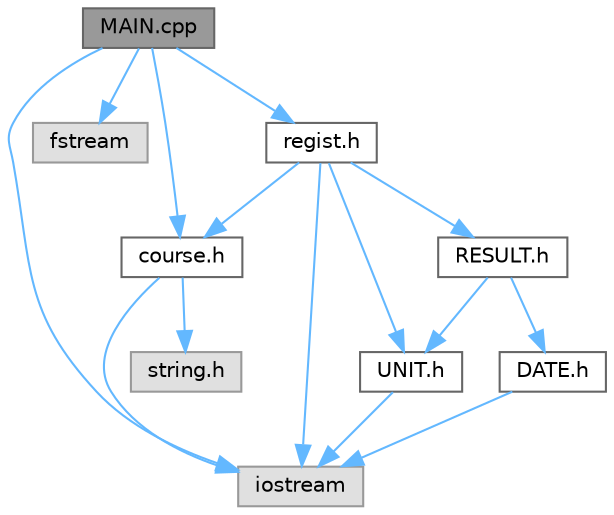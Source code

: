digraph "MAIN.cpp"
{
 // LATEX_PDF_SIZE
  bgcolor="transparent";
  edge [fontname=Helvetica,fontsize=10,labelfontname=Helvetica,labelfontsize=10];
  node [fontname=Helvetica,fontsize=10,shape=box,height=0.2,width=0.4];
  Node1 [label="MAIN.cpp",height=0.2,width=0.4,color="gray40", fillcolor="grey60", style="filled", fontcolor="black",tooltip=" "];
  Node1 -> Node2 [color="steelblue1",style="solid"];
  Node2 [label="iostream",height=0.2,width=0.4,color="grey60", fillcolor="#E0E0E0", style="filled",tooltip=" "];
  Node1 -> Node3 [color="steelblue1",style="solid"];
  Node3 [label="fstream",height=0.2,width=0.4,color="grey60", fillcolor="#E0E0E0", style="filled",tooltip=" "];
  Node1 -> Node4 [color="steelblue1",style="solid"];
  Node4 [label="course.h",height=0.2,width=0.4,color="grey40", fillcolor="white", style="filled",URL="$_c_o_u_r_s_e_8h.html",tooltip=" "];
  Node4 -> Node2 [color="steelblue1",style="solid"];
  Node4 -> Node5 [color="steelblue1",style="solid"];
  Node5 [label="string.h",height=0.2,width=0.4,color="grey60", fillcolor="#E0E0E0", style="filled",tooltip=" "];
  Node1 -> Node6 [color="steelblue1",style="solid"];
  Node6 [label="regist.h",height=0.2,width=0.4,color="grey40", fillcolor="white", style="filled",URL="$_r_e_g_i_s_t_8h.html",tooltip=" "];
  Node6 -> Node2 [color="steelblue1",style="solid"];
  Node6 -> Node4 [color="steelblue1",style="solid"];
  Node6 -> Node7 [color="steelblue1",style="solid"];
  Node7 [label="UNIT.h",height=0.2,width=0.4,color="grey40", fillcolor="white", style="filled",URL="$_u_n_i_t_8h.html",tooltip=" "];
  Node7 -> Node2 [color="steelblue1",style="solid"];
  Node6 -> Node8 [color="steelblue1",style="solid"];
  Node8 [label="RESULT.h",height=0.2,width=0.4,color="grey40", fillcolor="white", style="filled",URL="$_r_e_s_u_l_t_8h.html",tooltip=" "];
  Node8 -> Node7 [color="steelblue1",style="solid"];
  Node8 -> Node9 [color="steelblue1",style="solid"];
  Node9 [label="DATE.h",height=0.2,width=0.4,color="grey40", fillcolor="white", style="filled",URL="$_d_a_t_e_8h.html",tooltip=" "];
  Node9 -> Node2 [color="steelblue1",style="solid"];
}
